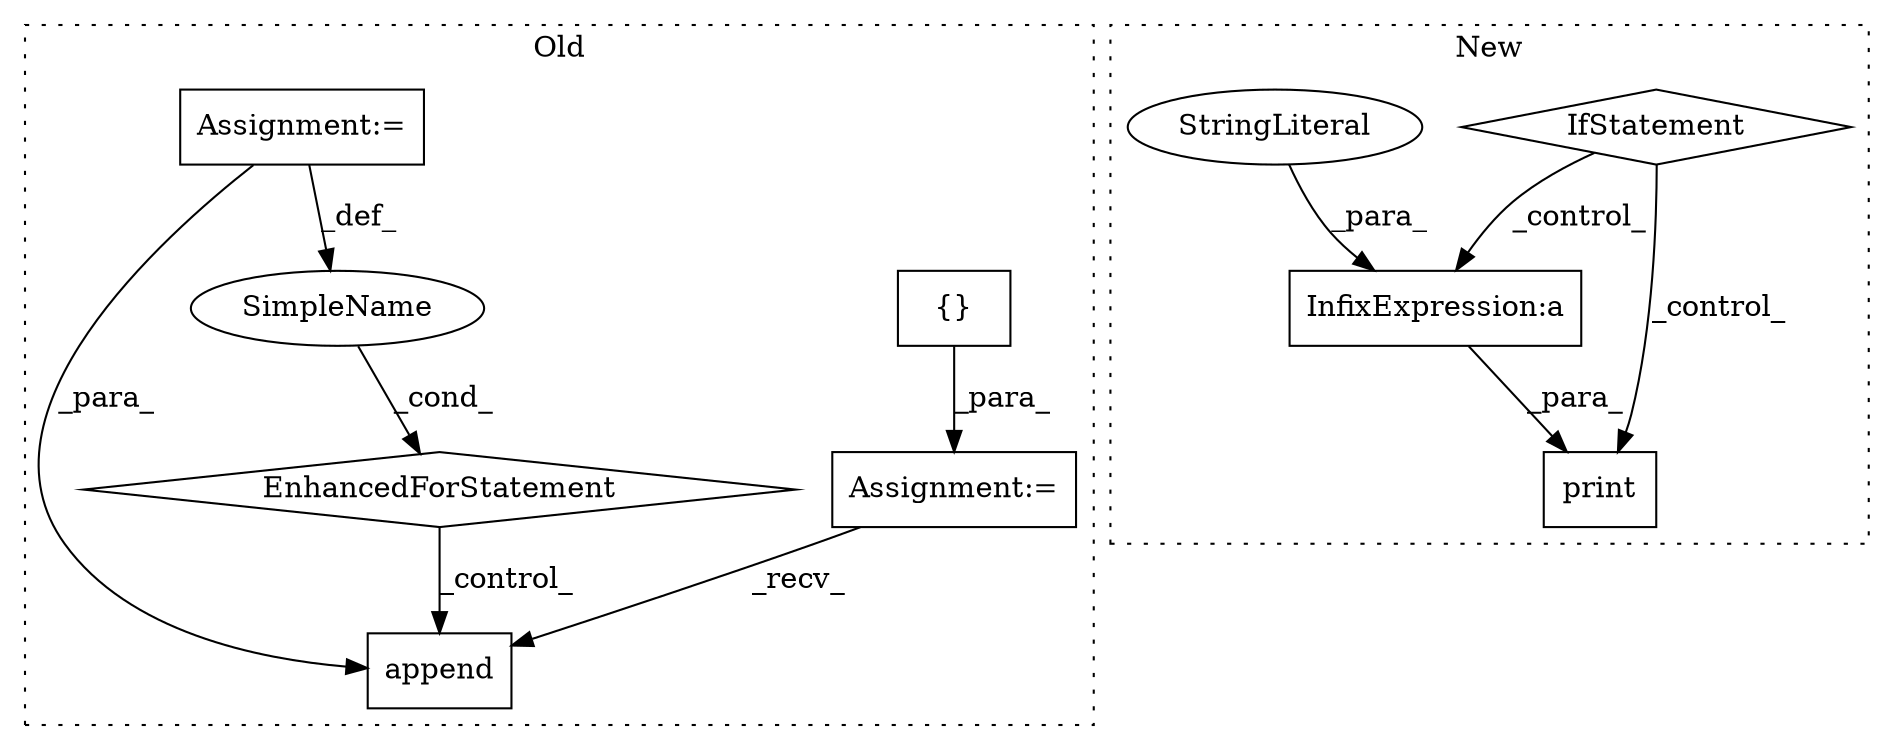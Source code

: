 digraph G {
subgraph cluster0 {
1 [label="append" a="32" s="4879,4919" l="7,1" shape="box"];
3 [label="Assignment:=" a="7" s="4682" l="1" shape="box"];
4 [label="{}" a="4" s="4692" l="2" shape="box"];
5 [label="EnhancedForStatement" a="70" s="4704,4802" l="75,2" shape="diamond"];
6 [label="Assignment:=" a="7" s="4432" l="1" shape="box"];
7 [label="SimpleName" a="42" s="4783" l="1" shape="ellipse"];
label = "Old";
style="dotted";
}
subgraph cluster1 {
2 [label="print" a="32" s="4679,4723" l="6,1" shape="box"];
8 [label="IfStatement" a="25" s="4546,4567" l="4,2" shape="diamond"];
9 [label="InfixExpression:a" a="27" s="4714" l="3" shape="box"];
10 [label="StringLiteral" a="45" s="4685" l="29" shape="ellipse"];
label = "New";
style="dotted";
}
3 -> 1 [label="_recv_"];
4 -> 3 [label="_para_"];
5 -> 1 [label="_control_"];
6 -> 1 [label="_para_"];
6 -> 7 [label="_def_"];
7 -> 5 [label="_cond_"];
8 -> 9 [label="_control_"];
8 -> 2 [label="_control_"];
9 -> 2 [label="_para_"];
10 -> 9 [label="_para_"];
}